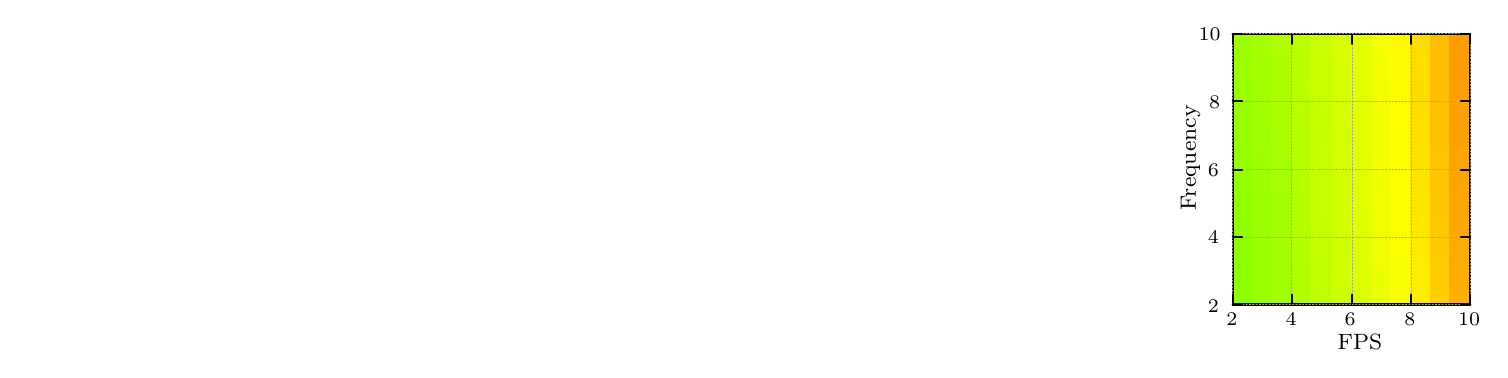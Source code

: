 \definecolor{c9aff00}{RGB}{154,255,0}
\definecolor{ca3ff00}{RGB}{163,255,0}
\definecolor{cacff00}{RGB}{172,255,0}
\definecolor{c9bff00}{RGB}{155,255,0}
\definecolor{ca4ff00}{RGB}{164,255,0}
\definecolor{cadff00}{RGB}{173,255,0}
\definecolor{c9cff00}{RGB}{156,255,0}
\definecolor{ca5ff00}{RGB}{165,255,0}
\definecolor{cafff00}{RGB}{175,255,0}
\definecolor{c95ff00}{RGB}{149,255,0}
\definecolor{c9fff00}{RGB}{159,255,0}
\definecolor{ca8ff00}{RGB}{168,255,0}
\definecolor{c97ff00}{RGB}{151,255,0}
\definecolor{ca0ff00}{RGB}{160,255,0}
\definecolor{caaff00}{RGB}{170,255,0}
\definecolor{c99ff00}{RGB}{153,255,0}
\definecolor{ca2ff00}{RGB}{162,255,0}
\definecolor{cabff00}{RGB}{171,255,0}
\definecolor{c90ff00}{RGB}{144,255,0}
\definecolor{ca6ff00}{RGB}{166,255,0}
\definecolor{c92ff00}{RGB}{146,255,0}
\definecolor{c93ff00}{RGB}{147,255,0}
\definecolor{c9dff00}{RGB}{157,255,0}
\definecolor{ca7ff00}{RGB}{167,255,0}
\definecolor{c8dff00}{RGB}{141,255,0}
\definecolor{c98ff00}{RGB}{152,255,0}
\definecolor{c8eff00}{RGB}{142,255,0}
\definecolor{c8fff00}{RGB}{143,255,0}
\definecolor{cb8ff00}{RGB}{184,255,0}
\definecolor{cc7ff00}{RGB}{199,255,0}
\definecolor{cd6ff00}{RGB}{214,255,0}
\definecolor{cb9ff00}{RGB}{185,255,0}
\definecolor{cc8ff00}{RGB}{200,255,0}
\definecolor{cbaff00}{RGB}{186,255,0}
\definecolor{cc9ff00}{RGB}{201,255,0}
\definecolor{cd7ff00}{RGB}{215,255,0}
\definecolor{cb5ff00}{RGB}{181,255,0}
\definecolor{cc4ff00}{RGB}{196,255,0}
\definecolor{cd3ff00}{RGB}{211,255,0}
\definecolor{cb6ff00}{RGB}{182,255,0}
\definecolor{cc5ff00}{RGB}{197,255,0}
\definecolor{cd4ff00}{RGB}{212,255,0}
\definecolor{cb7ff00}{RGB}{183,255,0}
\definecolor{cc6ff00}{RGB}{198,255,0}
\definecolor{cd5ff00}{RGB}{213,255,0}
\definecolor{cb3ff00}{RGB}{179,255,0}
\definecolor{cc2ff00}{RGB}{194,255,0}
\definecolor{cd1ff00}{RGB}{209,255,0}
\definecolor{cc3ff00}{RGB}{195,255,0}
\definecolor{cd2ff00}{RGB}{210,255,0}
\definecolor{cb4ff00}{RGB}{180,255,0}
\definecolor{cbeff00}{RGB}{190,255,0}
\definecolor{ccdff00}{RGB}{205,255,0}
\definecolor{cb0ff00}{RGB}{176,255,0}
\definecolor{cbfff00}{RGB}{191,255,0}
\definecolor{ccfff00}{RGB}{207,255,0}
\definecolor{cb2ff00}{RGB}{178,255,0}
\definecolor{cc1ff00}{RGB}{193,255,0}
\definecolor{cd0ff00}{RGB}{208,255,0}
\definecolor{ce4ff00}{RGB}{228,255,0}
\definecolor{cf3ff00}{RGB}{243,255,0}
\definecolor{cfffc00}{RGB}{255,252,0}
\definecolor{ce5ff00}{RGB}{229,255,0}
\definecolor{cfffb00}{RGB}{255,251,0}
\definecolor{ce6ff00}{RGB}{230,255,0}
\definecolor{cf4ff00}{RGB}{244,255,0}
\definecolor{cfffa00}{RGB}{255,250,0}
\definecolor{ce2ff00}{RGB}{226,255,0}
\definecolor{cf1ff00}{RGB}{241,255,0}
\definecolor{cffff00}{RGB}{255,255,0}
\definecolor{ce3ff00}{RGB}{227,255,0}
\definecolor{cfffe00}{RGB}{255,254,0}
\definecolor{cf2ff00}{RGB}{242,255,0}
\definecolor{cfffd00}{RGB}{255,253,0}
\definecolor{ce0ff00}{RGB}{224,255,0}
\definecolor{ceeff00}{RGB}{238,255,0}
\definecolor{cfcff00}{RGB}{252,255,0}
\definecolor{ce1ff00}{RGB}{225,255,0}
\definecolor{cefff00}{RGB}{239,255,0}
\definecolor{cfdff00}{RGB}{253,255,0}
\definecolor{cf0ff00}{RGB}{240,255,0}
\definecolor{cfeff00}{RGB}{254,255,0}
\definecolor{cdcff00}{RGB}{220,255,0}
\definecolor{cebff00}{RGB}{235,255,0}
\definecolor{cfaff00}{RGB}{250,255,0}
\definecolor{cddff00}{RGB}{221,255,0}
\definecolor{cecff00}{RGB}{236,255,0}
\definecolor{cdfff00}{RGB}{223,255,0}
\definecolor{cedff00}{RGB}{237,255,0}
\definecolor{cfbff00}{RGB}{251,255,0}
\definecolor{cffdd00}{RGB}{255,221,0}
\definecolor{cffbe00}{RGB}{255,190,0}
\definecolor{cff9f00}{RGB}{255,159,0}
\definecolor{cff9e00}{RGB}{255,158,0}
\definecolor{cffdc00}{RGB}{255,220,0}
\definecolor{cffbd00}{RGB}{255,189,0}
\definecolor{cff9d00}{RGB}{255,157,0}
\definecolor{cffe200}{RGB}{255,226,0}
\definecolor{cffc300}{RGB}{255,195,0}
\definecolor{cffa400}{RGB}{255,164,0}
\definecolor{cffe000}{RGB}{255,224,0}
\definecolor{cffc100}{RGB}{255,193,0}
\definecolor{cffa200}{RGB}{255,162,0}
\definecolor{cffdf00}{RGB}{255,223,0}
\definecolor{cffc000}{RGB}{255,192,0}
\definecolor{cffa100}{RGB}{255,161,0}
\definecolor{cffe800}{RGB}{255,232,0}
\definecolor{cffc900}{RGB}{255,201,0}
\definecolor{cffa900}{RGB}{255,169,0}
\definecolor{cffe600}{RGB}{255,230,0}
\definecolor{cffc700}{RGB}{255,199,0}
\definecolor{cffa700}{RGB}{255,167,0}
\definecolor{cffe400}{RGB}{255,228,0}
\definecolor{cffc500}{RGB}{255,197,0}
\definecolor{cffa500}{RGB}{255,165,0}
\definecolor{cffed00}{RGB}{255,237,0}
\definecolor{cffce00}{RGB}{255,206,0}
\definecolor{cffaf00}{RGB}{255,175,0}
\definecolor{cffec00}{RGB}{255,236,0}
\definecolor{cffcc00}{RGB}{255,204,0}
\definecolor{cffad00}{RGB}{255,173,0}
\definecolor{cffea00}{RGB}{255,234,0}
\definecolor{cffcb00}{RGB}{255,203,0}
\definecolor{cffab00}{RGB}{255,171,0}
\definecolor{ca0a0a4}{RGB}{160,160,164}
\scriptsize
\begin{tikzpicture}[y=0.80pt, x=0.80pt, yscale=-0.56, xscale=0.52, inner sep=0pt, outer sep=0pt]
\begin{scope}[draw=black,line join=bevel,line cap=rect,even odd rule,line width=0.800pt]
  \begin{scope}[cm={{1.0,0.0,0.0,1.0,(0.0,0.0)}},draw=black,line join=bevel,line cap=rect,line width=0.800pt]
  \end{scope}
  \begin{scope}[cm={{1.006,0.0,0.0,1.006,(0.0,0.0)}},draw=black,line join=bevel,line cap=rect,line width=0.800pt]
  \end{scope}
  \begin{scope}[cm={{1.006,0.0,0.0,1.006,(0.0,0.0)}},draw=black,line join=bevel,line cap=rect,line width=0.800pt]
  \end{scope}
  \begin{scope}[cm={{1.006,0.0,0.0,1.006,(0.0,0.0)}},draw=black,line join=bevel,line cap=rect,line width=0.800pt]
  \end{scope}
  \begin{scope}[cm={{1.006,0.0,0.0,1.006,(0.0,0.0)}},draw=c9aff00,fill=c9aff00,line join=bevel,line cap=rect,line width=0.800pt]
    \path[draw,fill,even odd rule] (57.5,105.5) -- (57.5,87.5) --
      (74.5,87.5) -- (74.5,105.5) -- (57.5,105.5);
  \end{scope}
  \begin{scope}[cm={{1.006,0.0,0.0,1.006,(0.0,0.0)}},draw=ca3ff00,fill=ca3ff00,line join=bevel,line cap=rect,line width=0.800pt]
    \path[draw,fill,even odd rule] (74.5,105.5) -- (74.5,87.5) --
      (91.5,87.5) -- (91.5,105.5) -- (74.5,105.5);
  \end{scope}
  \begin{scope}[cm={{1.006,0.0,0.0,1.006,(0.0,0.0)}},draw=cacff00,fill=cacff00,line join=bevel,line cap=rect,line width=0.800pt]
    \path[draw,fill,even odd rule] (91.5,105.5) -- (91.5,87.5) --
      (108.5,87.5) -- (108.5,105.5) -- (91.5,105.5);
  \end{scope}
  \begin{scope}[cm={{1.006,0.0,0.0,1.006,(0.0,0.0)}},draw=c9bff00,fill=c9bff00,line join=bevel,line cap=rect,line width=0.800pt]
    \path[draw,fill,even odd rule] (57.5,87.5) -- (57.5,69.5) --
      (74.5,69.5) -- (74.5,87.5) -- (57.5,87.5);
  \end{scope}
  \begin{scope}[cm={{1.006,0.0,0.0,1.006,(0.0,0.0)}},draw=ca4ff00,fill=ca4ff00,line join=bevel,line cap=rect,line width=0.800pt]
    \path[draw,fill,even odd rule] (74.5,87.5) -- (74.5,69.5) --
      (91.5,69.5) -- (91.5,87.5) -- (74.5,87.5);
  \end{scope}
  \begin{scope}[cm={{1.006,0.0,0.0,1.006,(0.0,0.0)}},draw=cadff00,fill=cadff00,line join=bevel,line cap=rect,line width=0.800pt]
    \path[draw,fill,even odd rule] (91.5,87.5) -- (91.5,69.5) --
      (108.5,69.5) -- (108.5,87.5) -- (91.5,87.5);
  \end{scope}
  \begin{scope}[cm={{1.006,0.0,0.0,1.006,(0.0,0.0)}},draw=c9cff00,fill=c9cff00,line join=bevel,line cap=rect,line width=0.800pt]
    \path[draw,fill,even odd rule] (57.5,69.5) -- (57.5,51.5) --
      (74.5,51.5) -- (74.5,69.5) -- (57.5,69.5);
  \end{scope}
  \begin{scope}[cm={{1.006,0.0,0.0,1.006,(0.0,0.0)}},draw=ca5ff00,fill=ca5ff00,line join=bevel,line cap=rect,line width=0.800pt]
    \path[draw,fill,even odd rule] (74.5,69.5) -- (74.5,51.5) --
      (91.5,51.5) -- (91.5,69.5) -- (74.5,69.5);
  \end{scope}
  \begin{scope}[cm={{1.006,0.0,0.0,1.006,(0.0,0.0)}},draw=cafff00,fill=cafff00,line join=bevel,line cap=rect,line width=0.800pt]
    \path[draw,fill,even odd rule] (91.5,69.5) -- (91.5,51.5) --
      (108.5,51.5) -- (108.5,69.5) -- (91.5,69.5);
  \end{scope}
  \begin{scope}[cm={{1.006,0.0,0.0,1.006,(0.0,0.0)}},draw=c95ff00,fill=c95ff00,line join=bevel,line cap=rect,line width=0.800pt]
    \path[draw,fill,even odd rule] (57.5,160.5) -- (57.5,141.5) --
      (74.5,141.5) -- (74.5,160.5) -- (57.5,160.5);
  \end{scope}
  \begin{scope}[cm={{1.006,0.0,0.0,1.006,(0.0,0.0)}},draw=c9fff00,fill=c9fff00,line join=bevel,line cap=rect,line width=0.800pt]
    \path[draw,fill,even odd rule] (74.5,160.5) -- (74.5,141.5) --
      (91.5,141.5) -- (91.5,160.5) -- (74.5,160.5);
  \end{scope}
  \begin{scope}[cm={{1.006,0.0,0.0,1.006,(0.0,0.0)}},draw=ca8ff00,fill=ca8ff00,line join=bevel,line cap=rect,line width=0.800pt]
    \path[draw,fill,even odd rule] (91.5,160.5) -- (91.5,141.5) --
      (108.5,141.5) -- (108.5,160.5) -- (91.5,160.5);
  \end{scope}
  \begin{scope}[cm={{1.006,0.0,0.0,1.006,(0.0,0.0)}},draw=c97ff00,fill=c97ff00,line join=bevel,line cap=rect,line width=0.800pt]
    \path[draw,fill,even odd rule] (57.5,141.5) -- (57.5,123.5) --
      (74.5,123.5) -- (74.5,141.5) -- (57.5,141.5);
  \end{scope}
  \begin{scope}[cm={{1.006,0.0,0.0,1.006,(0.0,0.0)}},draw=ca0ff00,fill=ca0ff00,line join=bevel,line cap=rect,line width=0.800pt]
    \path[draw,fill,even odd rule] (74.5,141.5) -- (74.5,123.5) --
      (91.5,123.5) -- (91.5,141.5) -- (74.5,141.5);
  \end{scope}
  \begin{scope}[cm={{1.006,0.0,0.0,1.006,(0.0,0.0)}},draw=caaff00,fill=caaff00,line join=bevel,line cap=rect,line width=0.800pt]
    \path[draw,fill,even odd rule] (91.5,141.5) -- (91.5,123.5) --
      (108.5,123.5) -- (108.5,141.5) -- (91.5,141.5);
  \end{scope}
  \begin{scope}[cm={{1.006,0.0,0.0,1.006,(0.0,0.0)}},draw=c99ff00,fill=c99ff00,line join=bevel,line cap=rect,line width=0.800pt]
    \path[draw,fill,even odd rule] (57.5,123.5) -- (57.5,105.5) --
      (74.5,105.5) -- (74.5,123.5) -- (57.5,123.5);
  \end{scope}
  \begin{scope}[cm={{1.006,0.0,0.0,1.006,(0.0,0.0)}},draw=ca2ff00,fill=ca2ff00,line join=bevel,line cap=rect,line width=0.800pt]
    \path[draw,fill,even odd rule] (74.5,123.5) -- (74.5,105.5) --
      (91.5,105.5) -- (91.5,123.5) -- (74.5,123.5);
  \end{scope}
  \begin{scope}[cm={{1.006,0.0,0.0,1.006,(0.0,0.0)}},draw=cabff00,fill=cabff00,line join=bevel,line cap=rect,line width=0.800pt]
    \path[draw,fill,even odd rule] (91.5,123.5) -- (91.5,105.5) --
      (108.5,105.5) -- (108.5,123.5) -- (91.5,123.5);
  \end{scope}
  \begin{scope}[cm={{1.006,0.0,0.0,1.006,(0.0,0.0)}},draw=c90ff00,fill=c90ff00,line join=bevel,line cap=rect,line width=0.800pt]
    \path[draw,fill,even odd rule] (57.5,214.5) -- (57.5,196.5) --
      (74.5,196.5) -- (74.5,214.5) -- (57.5,214.5);
  \end{scope}
  \begin{scope}[cm={{1.006,0.0,0.0,1.006,(0.0,0.0)}},draw=c9bff00,fill=c9bff00,line join=bevel,line cap=rect,line width=0.800pt]
    \path[draw,fill,even odd rule] (74.5,214.5) -- (74.5,196.5) --
      (91.5,196.5) -- (91.5,214.5) -- (74.5,214.5);
  \end{scope}
  \begin{scope}[cm={{1.006,0.0,0.0,1.006,(0.0,0.0)}},draw=ca6ff00,fill=ca6ff00,line join=bevel,line cap=rect,line width=0.800pt]
    \path[draw,fill,even odd rule] (91.5,214.5) -- (91.5,196.5) --
      (108.5,196.5) -- (108.5,214.5) -- (91.5,214.5);
  \end{scope}
  \begin{scope}[cm={{1.006,0.0,0.0,1.006,(0.0,0.0)}},draw=c92ff00,fill=c92ff00,line join=bevel,line cap=rect,line width=0.800pt]
    \path[draw,fill,even odd rule] (57.5,196.5) -- (57.5,178.5) --
      (74.5,178.5) -- (74.5,196.5) -- (57.5,196.5);
  \end{scope}
  \begin{scope}[cm={{1.006,0.0,0.0,1.006,(0.0,0.0)}},draw=c9cff00,fill=c9cff00,line join=bevel,line cap=rect,line width=0.800pt]
    \path[draw,fill,even odd rule] (74.5,196.5) -- (74.5,178.5) --
      (91.5,178.5) -- (91.5,196.5) -- (74.5,196.5);
  \end{scope}
  \begin{scope}[cm={{1.006,0.0,0.0,1.006,(0.0,0.0)}},draw=ca6ff00,fill=ca6ff00,line join=bevel,line cap=rect,line width=0.800pt]
    \path[draw,fill,even odd rule] (91.5,196.5) -- (91.5,178.5) --
      (108.5,178.5) -- (108.5,196.5) -- (91.5,196.5);
  \end{scope}
  \begin{scope}[cm={{1.006,0.0,0.0,1.006,(0.0,0.0)}},draw=c93ff00,fill=c93ff00,line join=bevel,line cap=rect,line width=0.800pt]
    \path[draw,fill,even odd rule] (57.5,178.5) -- (57.5,160.5) --
      (74.5,160.5) -- (74.5,178.5) -- (57.5,178.5);
  \end{scope}
  \begin{scope}[cm={{1.006,0.0,0.0,1.006,(0.0,0.0)}},draw=c9dff00,fill=c9dff00,line join=bevel,line cap=rect,line width=0.800pt]
    \path[draw,fill,even odd rule] (74.5,178.5) -- (74.5,160.5) --
      (91.5,160.5) -- (91.5,178.5) -- (74.5,178.5);
  \end{scope}
  \begin{scope}[cm={{1.006,0.0,0.0,1.006,(0.0,0.0)}},draw=ca7ff00,fill=ca7ff00,line join=bevel,line cap=rect,line width=0.800pt]
    \path[draw,fill,even odd rule] (91.5,178.5) -- (91.5,160.5) --
      (108.5,160.5) -- (108.5,178.5) -- (91.5,178.5);
  \end{scope}
  \begin{scope}[cm={{1.006,0.0,0.0,1.006,(0.0,0.0)}},draw=c8dff00,fill=c8dff00,line join=bevel,line cap=rect,line width=0.800pt]
    \path[draw,fill,even odd rule] (57.5,268.5) -- (57.5,250.5) --
      (74.5,250.5) -- (74.5,268.5) -- (57.5,268.5);
  \end{scope}
  \begin{scope}[cm={{1.006,0.0,0.0,1.006,(0.0,0.0)}},draw=c98ff00,fill=c98ff00,line join=bevel,line cap=rect,line width=0.800pt]
    \path[draw,fill,even odd rule] (74.5,268.5) -- (74.5,250.5) --
      (91.5,250.5) -- (91.5,268.5) -- (74.5,268.5);
  \end{scope}
  \begin{scope}[cm={{1.006,0.0,0.0,1.006,(0.0,0.0)}},draw=ca2ff00,fill=ca2ff00,line join=bevel,line cap=rect,line width=0.800pt]
    \path[draw,fill,even odd rule] (91.5,268.5) -- (91.5,250.5) --
      (108.5,250.5) -- (108.5,268.5) -- (91.5,268.5);
  \end{scope}
  \begin{scope}[cm={{1.006,0.0,0.0,1.006,(0.0,0.0)}},draw=c8eff00,fill=c8eff00,line join=bevel,line cap=rect,line width=0.800pt]
    \path[draw,fill,even odd rule] (57.5,250.5) -- (57.5,232.5) --
      (74.5,232.5) -- (74.5,250.5) -- (57.5,250.5);
  \end{scope}
  \begin{scope}[cm={{1.006,0.0,0.0,1.006,(0.0,0.0)}},draw=c99ff00,fill=c99ff00,line join=bevel,line cap=rect,line width=0.800pt]
    \path[draw,fill,even odd rule] (74.5,250.5) -- (74.5,232.5) --
      (91.5,232.5) -- (91.5,250.5) -- (74.5,250.5);
  \end{scope}
  \begin{scope}[cm={{1.006,0.0,0.0,1.006,(0.0,0.0)}},draw=ca3ff00,fill=ca3ff00,line join=bevel,line cap=rect,line width=0.800pt]
    \path[draw,fill,even odd rule] (91.5,250.5) -- (91.5,232.5) --
      (108.5,232.5) -- (108.5,250.5) -- (91.5,250.5);
  \end{scope}
  \begin{scope}[cm={{1.006,0.0,0.0,1.006,(0.0,0.0)}},draw=c8fff00,fill=c8fff00,line join=bevel,line cap=rect,line width=0.800pt]
    \path[draw,fill,even odd rule] (57.5,232.5) -- (57.5,214.5) --
      (74.5,214.5) -- (74.5,232.5) -- (57.5,232.5);
  \end{scope}
  \begin{scope}[cm={{1.006,0.0,0.0,1.006,(0.0,0.0)}},draw=c9aff00,fill=c9aff00,line join=bevel,line cap=rect,line width=0.800pt]
    \path[draw,fill,even odd rule] (74.5,232.5) -- (74.5,214.5) --
      (91.5,214.5) -- (91.5,232.5) -- (74.5,232.5);
  \end{scope}
  \begin{scope}[cm={{1.006,0.0,0.0,1.006,(0.0,0.0)}},draw=ca5ff00,fill=ca5ff00,line join=bevel,line cap=rect,line width=0.800pt]
    \path[draw,fill,even odd rule] (91.5,232.5) -- (91.5,214.5) --
      (108.5,214.5) -- (108.5,232.5) -- (91.5,232.5);
  \end{scope}
  \begin{scope}[cm={{1.006,0.0,0.0,1.006,(0.0,0.0)}},draw=cb8ff00,fill=cb8ff00,line join=bevel,line cap=rect,line width=0.800pt]
    \path[draw,fill,even odd rule] (108.5,105.5) -- (108.5,87.5) --
      (125.5,87.5) -- (125.5,105.5) -- (108.5,105.5);
  \end{scope}
  \begin{scope}[cm={{1.006,0.0,0.0,1.006,(0.0,0.0)}},draw=cc7ff00,fill=cc7ff00,line join=bevel,line cap=rect,line width=0.800pt]
    \path[draw,fill,even odd rule] (125.5,105.5) -- (125.5,87.5) --
      (143.5,87.5) -- (143.5,105.5) -- (125.5,105.5);
  \end{scope}
  \begin{scope}[cm={{1.006,0.0,0.0,1.006,(0.0,0.0)}},draw=cd6ff00,fill=cd6ff00,line join=bevel,line cap=rect,line width=0.800pt]
    \path[draw,fill,even odd rule] (143.5,105.5) -- (143.5,87.5) --
      (160.5,87.5) -- (160.5,105.5) -- (143.5,105.5);
  \end{scope}
  \begin{scope}[cm={{1.006,0.0,0.0,1.006,(0.0,0.0)}},draw=cb9ff00,fill=cb9ff00,line join=bevel,line cap=rect,line width=0.800pt]
    \path[draw,fill,even odd rule] (108.5,87.5) -- (108.5,69.5) --
      (125.5,69.5) -- (125.5,87.5) -- (108.5,87.5);
  \end{scope}
  \begin{scope}[cm={{1.006,0.0,0.0,1.006,(0.0,0.0)}},draw=cc8ff00,fill=cc8ff00,line join=bevel,line cap=rect,line width=0.800pt]
    \path[draw,fill,even odd rule] (125.5,87.5) -- (125.5,69.5) --
      (143.5,69.5) -- (143.5,87.5) -- (125.5,87.5);
  \end{scope}
  \begin{scope}[cm={{1.006,0.0,0.0,1.006,(0.0,0.0)}},draw=cd6ff00,fill=cd6ff00,line join=bevel,line cap=rect,line width=0.800pt]
    \path[draw,fill,even odd rule] (143.5,87.5) -- (143.5,69.5) --
      (160.5,69.5) -- (160.5,87.5) -- (143.5,87.5);
  \end{scope}
  \begin{scope}[cm={{1.006,0.0,0.0,1.006,(0.0,0.0)}},draw=cbaff00,fill=cbaff00,line join=bevel,line cap=rect,line width=0.800pt]
    \path[draw,fill,even odd rule] (108.5,69.5) -- (108.5,51.5) --
      (125.5,51.5) -- (125.5,69.5) -- (108.5,69.5);
  \end{scope}
  \begin{scope}[cm={{1.006,0.0,0.0,1.006,(0.0,0.0)}},draw=cc9ff00,fill=cc9ff00,line join=bevel,line cap=rect,line width=0.800pt]
    \path[draw,fill,even odd rule] (125.5,69.5) -- (125.5,51.5) --
      (143.5,51.5) -- (143.5,69.5) -- (125.5,69.5);
  \end{scope}
  \begin{scope}[cm={{1.006,0.0,0.0,1.006,(0.0,0.0)}},draw=cd7ff00,fill=cd7ff00,line join=bevel,line cap=rect,line width=0.800pt]
    \path[draw,fill,even odd rule] (143.5,69.5) -- (143.5,51.5) --
      (160.5,51.5) -- (160.5,69.5) -- (143.5,69.5);
  \end{scope}
  \begin{scope}[cm={{1.006,0.0,0.0,1.006,(0.0,0.0)}},draw=cb5ff00,fill=cb5ff00,line join=bevel,line cap=rect,line width=0.800pt]
    \path[draw,fill,even odd rule] (108.5,160.5) -- (108.5,141.5) --
      (125.5,141.5) -- (125.5,160.5) -- (108.5,160.5);
  \end{scope}
  \begin{scope}[cm={{1.006,0.0,0.0,1.006,(0.0,0.0)}},draw=cc4ff00,fill=cc4ff00,line join=bevel,line cap=rect,line width=0.800pt]
    \path[draw,fill,even odd rule] (125.5,160.5) -- (125.5,141.5) --
      (143.5,141.5) -- (143.5,160.5) -- (125.5,160.5);
  \end{scope}
  \begin{scope}[cm={{1.006,0.0,0.0,1.006,(0.0,0.0)}},draw=cd3ff00,fill=cd3ff00,line join=bevel,line cap=rect,line width=0.800pt]
    \path[draw,fill,even odd rule] (143.5,160.5) -- (143.5,141.5) --
      (160.5,141.5) -- (160.5,160.5) -- (143.5,160.5);
  \end{scope}
  \begin{scope}[cm={{1.006,0.0,0.0,1.006,(0.0,0.0)}},draw=cb6ff00,fill=cb6ff00,line join=bevel,line cap=rect,line width=0.800pt]
    \path[draw,fill,even odd rule] (108.5,141.5) -- (108.5,123.5) --
      (125.5,123.5) -- (125.5,141.5) -- (108.5,141.5);
  \end{scope}
  \begin{scope}[cm={{1.006,0.0,0.0,1.006,(0.0,0.0)}},draw=cc5ff00,fill=cc5ff00,line join=bevel,line cap=rect,line width=0.800pt]
    \path[draw,fill,even odd rule] (125.5,141.5) -- (125.5,123.5) --
      (143.5,123.5) -- (143.5,141.5) -- (125.5,141.5);
  \end{scope}
  \begin{scope}[cm={{1.006,0.0,0.0,1.006,(0.0,0.0)}},draw=cd4ff00,fill=cd4ff00,line join=bevel,line cap=rect,line width=0.800pt]
    \path[draw,fill,even odd rule] (143.5,141.5) -- (143.5,123.5) --
      (160.5,123.5) -- (160.5,141.5) -- (143.5,141.5);
  \end{scope}
  \begin{scope}[cm={{1.006,0.0,0.0,1.006,(0.0,0.0)}},draw=cb7ff00,fill=cb7ff00,line join=bevel,line cap=rect,line width=0.800pt]
    \path[draw,fill,even odd rule] (108.5,123.5) -- (108.5,105.5) --
      (125.5,105.5) -- (125.5,123.5) -- (108.5,123.5);
  \end{scope}
  \begin{scope}[cm={{1.006,0.0,0.0,1.006,(0.0,0.0)}},draw=cc6ff00,fill=cc6ff00,line join=bevel,line cap=rect,line width=0.800pt]
    \path[draw,fill,even odd rule] (125.5,123.5) -- (125.5,105.5) --
      (143.5,105.5) -- (143.5,123.5) -- (125.5,123.5);
  \end{scope}
  \begin{scope}[cm={{1.006,0.0,0.0,1.006,(0.0,0.0)}},draw=cd5ff00,fill=cd5ff00,line join=bevel,line cap=rect,line width=0.800pt]
    \path[draw,fill,even odd rule] (143.5,123.5) -- (143.5,105.5) --
      (160.5,105.5) -- (160.5,123.5) -- (143.5,123.5);
  \end{scope}
  \begin{scope}[cm={{1.006,0.0,0.0,1.006,(0.0,0.0)}},draw=cb3ff00,fill=cb3ff00,line join=bevel,line cap=rect,line width=0.800pt]
    \path[draw,fill,even odd rule] (108.5,214.5) -- (108.5,196.5) --
      (125.5,196.5) -- (125.5,214.5) -- (108.5,214.5);
  \end{scope}
  \begin{scope}[cm={{1.006,0.0,0.0,1.006,(0.0,0.0)}},draw=cc2ff00,fill=cc2ff00,line join=bevel,line cap=rect,line width=0.800pt]
    \path[draw,fill,even odd rule] (125.5,214.5) -- (125.5,196.5) --
      (143.5,196.5) -- (143.5,214.5) -- (125.5,214.5);
  \end{scope}
  \begin{scope}[cm={{1.006,0.0,0.0,1.006,(0.0,0.0)}},draw=cd1ff00,fill=cd1ff00,line join=bevel,line cap=rect,line width=0.800pt]
    \path[draw,fill,even odd rule] (143.5,214.5) -- (143.5,196.5) --
      (160.5,196.5) -- (160.5,214.5) -- (143.5,214.5);
  \end{scope}
  \begin{scope}[cm={{1.006,0.0,0.0,1.006,(0.0,0.0)}},draw=cb3ff00,fill=cb3ff00,line join=bevel,line cap=rect,line width=0.800pt]
    \path[draw,fill,even odd rule] (108.5,196.5) -- (108.5,178.5) --
      (125.5,178.5) -- (125.5,196.5) -- (108.5,196.5);
  \end{scope}
  \begin{scope}[cm={{1.006,0.0,0.0,1.006,(0.0,0.0)}},draw=cc3ff00,fill=cc3ff00,line join=bevel,line cap=rect,line width=0.800pt]
    \path[draw,fill,even odd rule] (125.5,196.5) -- (125.5,178.5) --
      (143.5,178.5) -- (143.5,196.5) -- (125.5,196.5);
  \end{scope}
  \begin{scope}[cm={{1.006,0.0,0.0,1.006,(0.0,0.0)}},draw=cd2ff00,fill=cd2ff00,line join=bevel,line cap=rect,line width=0.800pt]
    \path[draw,fill,even odd rule] (143.5,196.5) -- (143.5,178.5) --
      (160.5,178.5) -- (160.5,196.5) -- (143.5,196.5);
  \end{scope}
  \begin{scope}[cm={{1.006,0.0,0.0,1.006,(0.0,0.0)}},draw=cb4ff00,fill=cb4ff00,line join=bevel,line cap=rect,line width=0.800pt]
    \path[draw,fill,even odd rule] (108.5,178.5) -- (108.5,160.5) --
      (125.5,160.5) -- (125.5,178.5) -- (108.5,178.5);
  \end{scope}
  \begin{scope}[cm={{1.006,0.0,0.0,1.006,(0.0,0.0)}},draw=cc3ff00,fill=cc3ff00,line join=bevel,line cap=rect,line width=0.800pt]
    \path[draw,fill,even odd rule] (125.5,178.5) -- (125.5,160.5) --
      (143.5,160.5) -- (143.5,178.5) -- (125.5,178.5);
  \end{scope}
  \begin{scope}[cm={{1.006,0.0,0.0,1.006,(0.0,0.0)}},draw=cd2ff00,fill=cd2ff00,line join=bevel,line cap=rect,line width=0.800pt]
    \path[draw,fill,even odd rule] (143.5,178.5) -- (143.5,160.5) --
      (160.5,160.5) -- (160.5,178.5) -- (143.5,178.5);
  \end{scope}
  \begin{scope}[cm={{1.006,0.0,0.0,1.006,(0.0,0.0)}},draw=cafff00,fill=cafff00,line join=bevel,line cap=rect,line width=0.800pt]
    \path[draw,fill,even odd rule] (108.5,268.5) -- (108.5,250.5) --
      (125.5,250.5) -- (125.5,268.5) -- (108.5,268.5);
  \end{scope}
  \begin{scope}[cm={{1.006,0.0,0.0,1.006,(0.0,0.0)}},draw=cbeff00,fill=cbeff00,line join=bevel,line cap=rect,line width=0.800pt]
    \path[draw,fill,even odd rule] (125.5,268.5) -- (125.5,250.5) --
      (143.5,250.5) -- (143.5,268.5) -- (125.5,268.5);
  \end{scope}
  \begin{scope}[cm={{1.006,0.0,0.0,1.006,(0.0,0.0)}},draw=ccdff00,fill=ccdff00,line join=bevel,line cap=rect,line width=0.800pt]
    \path[draw,fill,even odd rule] (143.5,268.5) -- (143.5,250.5) --
      (160.5,250.5) -- (160.5,268.5) -- (143.5,268.5);
  \end{scope}
  \begin{scope}[cm={{1.006,0.0,0.0,1.006,(0.0,0.0)}},draw=cb0ff00,fill=cb0ff00,line join=bevel,line cap=rect,line width=0.800pt]
    \path[draw,fill,even odd rule] (108.5,250.5) -- (108.5,232.5) --
      (125.5,232.5) -- (125.5,250.5) -- (108.5,250.5);
  \end{scope}
  \begin{scope}[cm={{1.006,0.0,0.0,1.006,(0.0,0.0)}},draw=cbfff00,fill=cbfff00,line join=bevel,line cap=rect,line width=0.800pt]
    \path[draw,fill,even odd rule] (125.5,250.5) -- (125.5,232.5) --
      (143.5,232.5) -- (143.5,250.5) -- (125.5,250.5);
  \end{scope}
  \begin{scope}[cm={{1.006,0.0,0.0,1.006,(0.0,0.0)}},draw=ccfff00,fill=ccfff00,line join=bevel,line cap=rect,line width=0.800pt]
    \path[draw,fill,even odd rule] (143.5,250.5) -- (143.5,232.5) --
      (160.5,232.5) -- (160.5,250.5) -- (143.5,250.5);
  \end{scope}
  \begin{scope}[cm={{1.006,0.0,0.0,1.006,(0.0,0.0)}},draw=cb2ff00,fill=cb2ff00,line join=bevel,line cap=rect,line width=0.800pt]
    \path[draw,fill,even odd rule] (108.5,232.5) -- (108.5,214.5) --
      (125.5,214.5) -- (125.5,232.5) -- (108.5,232.5);
  \end{scope}
  \begin{scope}[cm={{1.006,0.0,0.0,1.006,(0.0,0.0)}},draw=cc1ff00,fill=cc1ff00,line join=bevel,line cap=rect,line width=0.800pt]
    \path[draw,fill,even odd rule] (125.5,232.5) -- (125.5,214.5) --
      (143.5,214.5) -- (143.5,232.5) -- (125.5,232.5);
  \end{scope}
  \begin{scope}[cm={{1.006,0.0,0.0,1.006,(0.0,0.0)}},draw=cd0ff00,fill=cd0ff00,line join=bevel,line cap=rect,line width=0.800pt]
    \path[draw,fill,even odd rule] (143.5,232.5) -- (143.5,214.5) --
      (160.5,214.5) -- (160.5,232.5) -- (143.5,232.5);
  \end{scope}
  \begin{scope}[cm={{1.006,0.0,0.0,1.006,(0.0,0.0)}},draw=ce4ff00,fill=ce4ff00,line join=bevel,line cap=rect,line width=0.800pt]
    \path[draw,fill,even odd rule] (160.5,105.5) -- (160.5,87.5) --
      (177.5,87.5) -- (177.5,105.5) -- (160.5,105.5);
  \end{scope}
  \begin{scope}[cm={{1.006,0.0,0.0,1.006,(0.0,0.0)}},draw=cf3ff00,fill=cf3ff00,line join=bevel,line cap=rect,line width=0.800pt]
    \path[draw,fill,even odd rule] (177.5,105.5) -- (177.5,87.5) --
      (194.5,87.5) -- (194.5,105.5) -- (177.5,105.5);
  \end{scope}
  \begin{scope}[cm={{1.006,0.0,0.0,1.006,(0.0,0.0)}},draw=cfffc00,fill=cfffc00,line join=bevel,line cap=rect,line width=0.800pt]
    \path[draw,fill,even odd rule] (194.5,105.5) -- (194.5,87.5) --
      (211.5,87.5) -- (211.5,105.5) -- (194.5,105.5);
  \end{scope}
  \begin{scope}[cm={{1.006,0.0,0.0,1.006,(0.0,0.0)}},draw=ce5ff00,fill=ce5ff00,line join=bevel,line cap=rect,line width=0.800pt]
    \path[draw,fill,even odd rule] (160.5,87.5) -- (160.5,69.5) --
      (177.5,69.5) -- (177.5,87.5) -- (160.5,87.5);
  \end{scope}
  \begin{scope}[cm={{1.006,0.0,0.0,1.006,(0.0,0.0)}},draw=cf3ff00,fill=cf3ff00,line join=bevel,line cap=rect,line width=0.800pt]
    \path[draw,fill,even odd rule] (177.5,87.5) -- (177.5,69.5) --
      (194.5,69.5) -- (194.5,87.5) -- (177.5,87.5);
  \end{scope}
  \begin{scope}[cm={{1.006,0.0,0.0,1.006,(0.0,0.0)}},draw=cfffb00,fill=cfffb00,line join=bevel,line cap=rect,line width=0.800pt]
    \path[draw,fill,even odd rule] (194.5,87.5) -- (194.5,69.5) --
      (211.5,69.5) -- (211.5,87.5) -- (194.5,87.5);
  \end{scope}
  \begin{scope}[cm={{1.006,0.0,0.0,1.006,(0.0,0.0)}},draw=ce6ff00,fill=ce6ff00,line join=bevel,line cap=rect,line width=0.800pt]
    \path[draw,fill,even odd rule] (160.5,69.5) -- (160.5,51.5) --
      (177.5,51.5) -- (177.5,69.5) -- (160.5,69.5);
  \end{scope}
  \begin{scope}[cm={{1.006,0.0,0.0,1.006,(0.0,0.0)}},draw=cf4ff00,fill=cf4ff00,line join=bevel,line cap=rect,line width=0.800pt]
    \path[draw,fill,even odd rule] (177.5,69.5) -- (177.5,51.5) --
      (194.5,51.5) -- (194.5,69.5) -- (177.5,69.5);
  \end{scope}
  \begin{scope}[cm={{1.006,0.0,0.0,1.006,(0.0,0.0)}},draw=cfffa00,fill=cfffa00,line join=bevel,line cap=rect,line width=0.800pt]
    \path[draw,fill,even odd rule] (194.5,69.5) -- (194.5,51.5) --
      (211.5,51.5) -- (211.5,69.5) -- (194.5,69.5);
  \end{scope}
  \begin{scope}[cm={{1.006,0.0,0.0,1.006,(0.0,0.0)}},draw=ce2ff00,fill=ce2ff00,line join=bevel,line cap=rect,line width=0.800pt]
    \path[draw,fill,even odd rule] (160.5,160.5) -- (160.5,141.5) --
      (177.5,141.5) -- (177.5,160.5) -- (160.5,160.5);
  \end{scope}
  \begin{scope}[cm={{1.006,0.0,0.0,1.006,(0.0,0.0)}},draw=cf1ff00,fill=cf1ff00,line join=bevel,line cap=rect,line width=0.800pt]
    \path[draw,fill,even odd rule] (177.5,160.5) -- (177.5,141.5) --
      (194.5,141.5) -- (194.5,160.5) -- (177.5,160.5);
  \end{scope}
  \begin{scope}[cm={{1.006,0.0,0.0,1.006,(0.0,0.0)}},draw=cffff00,fill=cffff00,line join=bevel,line cap=rect,line width=0.800pt]
    \path[draw,fill,even odd rule] (194.5,160.5) -- (194.5,141.5) --
      (211.5,141.5) -- (211.5,160.5) -- (194.5,160.5);
  \end{scope}
  \begin{scope}[cm={{1.006,0.0,0.0,1.006,(0.0,0.0)}},draw=ce3ff00,fill=ce3ff00,line join=bevel,line cap=rect,line width=0.800pt]
    \path[draw,fill,even odd rule] (160.5,141.5) -- (160.5,123.5) --
      (177.5,123.5) -- (177.5,141.5) -- (160.5,141.5);
  \end{scope}
  \begin{scope}[cm={{1.006,0.0,0.0,1.006,(0.0,0.0)}},draw=cf1ff00,fill=cf1ff00,line join=bevel,line cap=rect,line width=0.800pt]
    \path[draw,fill,even odd rule] (177.5,141.5) -- (177.5,123.5) --
      (194.5,123.5) -- (194.5,141.5) -- (177.5,141.5);
  \end{scope}
  \begin{scope}[cm={{1.006,0.0,0.0,1.006,(0.0,0.0)}},draw=cfffe00,fill=cfffe00,line join=bevel,line cap=rect,line width=0.800pt]
    \path[draw,fill,even odd rule] (194.5,141.5) -- (194.5,123.5) --
      (211.5,123.5) -- (211.5,141.5) -- (194.5,141.5);
  \end{scope}
  \begin{scope}[cm={{1.006,0.0,0.0,1.006,(0.0,0.0)}},draw=ce3ff00,fill=ce3ff00,line join=bevel,line cap=rect,line width=0.800pt]
    \path[draw,fill,even odd rule] (160.5,123.5) -- (160.5,105.5) --
      (177.5,105.5) -- (177.5,123.5) -- (160.5,123.5);
  \end{scope}
  \begin{scope}[cm={{1.006,0.0,0.0,1.006,(0.0,0.0)}},draw=cf2ff00,fill=cf2ff00,line join=bevel,line cap=rect,line width=0.800pt]
    \path[draw,fill,even odd rule] (177.5,123.5) -- (177.5,105.5) --
      (194.5,105.5) -- (194.5,123.5) -- (177.5,123.5);
  \end{scope}
  \begin{scope}[cm={{1.006,0.0,0.0,1.006,(0.0,0.0)}},draw=cfffd00,fill=cfffd00,line join=bevel,line cap=rect,line width=0.800pt]
    \path[draw,fill,even odd rule] (194.5,123.5) -- (194.5,105.5) --
      (211.5,105.5) -- (211.5,123.5) -- (194.5,123.5);
  \end{scope}
  \begin{scope}[cm={{1.006,0.0,0.0,1.006,(0.0,0.0)}},draw=ce0ff00,fill=ce0ff00,line join=bevel,line cap=rect,line width=0.800pt]
    \path[draw,fill,even odd rule] (160.5,214.5) -- (160.5,196.5) --
      (177.5,196.5) -- (177.5,214.5) -- (160.5,214.5);
  \end{scope}
  \begin{scope}[cm={{1.006,0.0,0.0,1.006,(0.0,0.0)}},draw=ceeff00,fill=ceeff00,line join=bevel,line cap=rect,line width=0.800pt]
    \path[draw,fill,even odd rule] (177.5,214.5) -- (177.5,196.5) --
      (194.5,196.5) -- (194.5,214.5) -- (177.5,214.5);
  \end{scope}
  \begin{scope}[cm={{1.006,0.0,0.0,1.006,(0.0,0.0)}},draw=cfcff00,fill=cfcff00,line join=bevel,line cap=rect,line width=0.800pt]
    \path[draw,fill,even odd rule] (194.5,214.5) -- (194.5,196.5) --
      (211.5,196.5) -- (211.5,214.5) -- (194.5,214.5);
  \end{scope}
  \begin{scope}[cm={{1.006,0.0,0.0,1.006,(0.0,0.0)}},draw=ce1ff00,fill=ce1ff00,line join=bevel,line cap=rect,line width=0.800pt]
    \path[draw,fill,even odd rule] (160.5,196.5) -- (160.5,178.5) --
      (177.5,178.5) -- (177.5,196.5) -- (160.5,196.5);
  \end{scope}
  \begin{scope}[cm={{1.006,0.0,0.0,1.006,(0.0,0.0)}},draw=cefff00,fill=cefff00,line join=bevel,line cap=rect,line width=0.800pt]
    \path[draw,fill,even odd rule] (177.5,196.5) -- (177.5,178.5) --
      (194.5,178.5) -- (194.5,196.5) -- (177.5,196.5);
  \end{scope}
  \begin{scope}[cm={{1.006,0.0,0.0,1.006,(0.0,0.0)}},draw=cfdff00,fill=cfdff00,line join=bevel,line cap=rect,line width=0.800pt]
    \path[draw,fill,even odd rule] (194.5,196.5) -- (194.5,178.5) --
      (211.5,178.5) -- (211.5,196.5) -- (194.5,196.5);
  \end{scope}
  \begin{scope}[cm={{1.006,0.0,0.0,1.006,(0.0,0.0)}},draw=ce1ff00,fill=ce1ff00,line join=bevel,line cap=rect,line width=0.800pt]
    \path[draw,fill,even odd rule] (160.5,178.5) -- (160.5,160.5) --
      (177.5,160.5) -- (177.5,178.5) -- (160.5,178.5);
  \end{scope}
  \begin{scope}[cm={{1.006,0.0,0.0,1.006,(0.0,0.0)}},draw=cf0ff00,fill=cf0ff00,line join=bevel,line cap=rect,line width=0.800pt]
    \path[draw,fill,even odd rule] (177.5,178.5) -- (177.5,160.5) --
      (194.5,160.5) -- (194.5,178.5) -- (177.5,178.5);
  \end{scope}
  \begin{scope}[cm={{1.006,0.0,0.0,1.006,(0.0,0.0)}},draw=cfeff00,fill=cfeff00,line join=bevel,line cap=rect,line width=0.800pt]
    \path[draw,fill,even odd rule] (194.5,178.5) -- (194.5,160.5) --
      (211.5,160.5) -- (211.5,178.5) -- (194.5,178.5);
  \end{scope}
  \begin{scope}[cm={{1.006,0.0,0.0,1.006,(0.0,0.0)}},draw=cdcff00,fill=cdcff00,line join=bevel,line cap=rect,line width=0.800pt]
    \path[draw,fill,even odd rule] (160.5,268.5) -- (160.5,250.5) --
      (177.5,250.5) -- (177.5,268.5) -- (160.5,268.5);
  \end{scope}
  \begin{scope}[cm={{1.006,0.0,0.0,1.006,(0.0,0.0)}},draw=cebff00,fill=cebff00,line join=bevel,line cap=rect,line width=0.800pt]
    \path[draw,fill,even odd rule] (177.5,268.5) -- (177.5,250.5) --
      (194.5,250.5) -- (194.5,268.5) -- (177.5,268.5);
  \end{scope}
  \begin{scope}[cm={{1.006,0.0,0.0,1.006,(0.0,0.0)}},draw=cfaff00,fill=cfaff00,line join=bevel,line cap=rect,line width=0.800pt]
    \path[draw,fill,even odd rule] (194.5,268.5) -- (194.5,250.5) --
      (211.5,250.5) -- (211.5,268.5) -- (194.5,268.5);
  \end{scope}
  \begin{scope}[cm={{1.006,0.0,0.0,1.006,(0.0,0.0)}},draw=cddff00,fill=cddff00,line join=bevel,line cap=rect,line width=0.800pt]
    \path[draw,fill,even odd rule] (160.5,250.5) -- (160.5,232.5) --
      (177.5,232.5) -- (177.5,250.5) -- (160.5,250.5);
  \end{scope}
  \begin{scope}[cm={{1.006,0.0,0.0,1.006,(0.0,0.0)}},draw=cecff00,fill=cecff00,line join=bevel,line cap=rect,line width=0.800pt]
    \path[draw,fill,even odd rule] (177.5,250.5) -- (177.5,232.5) --
      (194.5,232.5) -- (194.5,250.5) -- (177.5,250.5);
  \end{scope}
  \begin{scope}[cm={{1.006,0.0,0.0,1.006,(0.0,0.0)}},draw=cfaff00,fill=cfaff00,line join=bevel,line cap=rect,line width=0.800pt]
    \path[draw,fill,even odd rule] (194.5,250.5) -- (194.5,232.5) --
      (211.5,232.5) -- (211.5,250.5) -- (194.5,250.5);
  \end{scope}
  \begin{scope}[cm={{1.006,0.0,0.0,1.006,(0.0,0.0)}},draw=cdfff00,fill=cdfff00,line join=bevel,line cap=rect,line width=0.800pt]
    \path[draw,fill,even odd rule] (160.5,232.5) -- (160.5,214.5) --
      (177.5,214.5) -- (177.5,232.5) -- (160.5,232.5);
  \end{scope}
  \begin{scope}[cm={{1.006,0.0,0.0,1.006,(0.0,0.0)}},draw=cedff00,fill=cedff00,line join=bevel,line cap=rect,line width=0.800pt]
    \path[draw,fill,even odd rule] (177.5,232.5) -- (177.5,214.5) --
      (194.5,214.5) -- (194.5,232.5) -- (177.5,232.5);
  \end{scope}
  \begin{scope}[cm={{1.006,0.0,0.0,1.006,(0.0,0.0)}},draw=cfbff00,fill=cfbff00,line join=bevel,line cap=rect,line width=0.800pt]
    \path[draw,fill,even odd rule] (194.5,232.5) -- (194.5,214.5) --
      (211.5,214.5) -- (211.5,232.5) -- (194.5,232.5);
  \end{scope}
  \begin{scope}[cm={{1.006,0.0,0.0,1.006,(0.0,0.0)}},draw=cffdd00,fill=cffdd00,line join=bevel,line cap=rect,line width=0.800pt]
    \path[draw,fill,even odd rule] (211.5,105.5) -- (211.5,87.5) --
      (228.5,87.5) -- (228.5,105.5) -- (211.5,105.5);
  \end{scope}
  \begin{scope}[cm={{1.006,0.0,0.0,1.006,(0.0,0.0)}},draw=cffbe00,fill=cffbe00,line join=bevel,line cap=rect,line width=0.800pt]
    \path[draw,fill,even odd rule] (228.5,105.5) -- (228.5,87.5) --
      (245.5,87.5) -- (245.5,105.5) -- (228.5,105.5);
  \end{scope}
  \begin{scope}[cm={{1.006,0.0,0.0,1.006,(0.0,0.0)}},draw=cff9f00,fill=cff9f00,line join=bevel,line cap=rect,line width=0.800pt]
    \path[draw,fill,even odd rule] (245.5,105.5) -- (245.5,87.5) --
      (262.5,87.5) -- (262.5,105.5) -- (245.5,105.5);
  \end{scope}
  \begin{scope}[cm={{1.006,0.0,0.0,1.006,(0.0,0.0)}},draw=cffdd00,fill=cffdd00,line join=bevel,line cap=rect,line width=0.800pt]
    \path[draw,fill,even odd rule] (211.5,87.5) -- (211.5,69.5) --
      (228.5,69.5) -- (228.5,87.5) -- (211.5,87.5);
  \end{scope}
  \begin{scope}[cm={{1.006,0.0,0.0,1.006,(0.0,0.0)}},draw=cffbe00,fill=cffbe00,line join=bevel,line cap=rect,line width=0.800pt]
    \path[draw,fill,even odd rule] (228.5,87.5) -- (228.5,69.5) --
      (245.5,69.5) -- (245.5,87.5) -- (228.5,87.5);
  \end{scope}
  \begin{scope}[cm={{1.006,0.0,0.0,1.006,(0.0,0.0)}},draw=cff9e00,fill=cff9e00,line join=bevel,line cap=rect,line width=0.800pt]
    \path[draw,fill,even odd rule] (245.5,87.5) -- (245.5,69.5) --
      (262.5,69.5) -- (262.5,87.5) -- (245.5,87.5);
  \end{scope}
  \begin{scope}[cm={{1.006,0.0,0.0,1.006,(0.0,0.0)}},draw=cffdc00,fill=cffdc00,line join=bevel,line cap=rect,line width=0.800pt]
    \path[draw,fill,even odd rule] (211.5,69.5) -- (211.5,51.5) --
      (228.5,51.5) -- (228.5,69.5) -- (211.5,69.5);
  \end{scope}
  \begin{scope}[cm={{1.006,0.0,0.0,1.006,(0.0,0.0)}},draw=cffbd00,fill=cffbd00,line join=bevel,line cap=rect,line width=0.800pt]
    \path[draw,fill,even odd rule] (228.5,69.5) -- (228.5,51.5) --
      (245.5,51.5) -- (245.5,69.5) -- (228.5,69.5);
  \end{scope}
  \begin{scope}[cm={{1.006,0.0,0.0,1.006,(0.0,0.0)}},draw=cff9d00,fill=cff9d00,line join=bevel,line cap=rect,line width=0.800pt]
    \path[draw,fill,even odd rule] (245.5,69.5) -- (245.5,51.5) --
      (262.5,51.5) -- (262.5,69.5) -- (245.5,69.5);
  \end{scope}
  \begin{scope}[cm={{1.006,0.0,0.0,1.006,(0.0,0.0)}},draw=cffe200,fill=cffe200,line join=bevel,line cap=rect,line width=0.800pt]
    \path[draw,fill,even odd rule] (211.5,160.5) -- (211.5,141.5) --
      (228.5,141.5) -- (228.5,160.5) -- (211.5,160.5);
  \end{scope}
  \begin{scope}[cm={{1.006,0.0,0.0,1.006,(0.0,0.0)}},draw=cffc300,fill=cffc300,line join=bevel,line cap=rect,line width=0.800pt]
    \path[draw,fill,even odd rule] (228.5,160.5) -- (228.5,141.5) --
      (245.5,141.5) -- (245.5,160.5) -- (228.5,160.5);
  \end{scope}
  \begin{scope}[cm={{1.006,0.0,0.0,1.006,(0.0,0.0)}},draw=cffa400,fill=cffa400,line join=bevel,line cap=rect,line width=0.800pt]
    \path[draw,fill,even odd rule] (245.5,160.5) -- (245.5,141.5) --
      (262.5,141.5) -- (262.5,160.5) -- (245.5,160.5);
  \end{scope}
  \begin{scope}[cm={{1.006,0.0,0.0,1.006,(0.0,0.0)}},draw=cffe000,fill=cffe000,line join=bevel,line cap=rect,line width=0.800pt]
    \path[draw,fill,even odd rule] (211.5,141.5) -- (211.5,123.5) --
      (228.5,123.5) -- (228.5,141.5) -- (211.5,141.5);
  \end{scope}
  \begin{scope}[cm={{1.006,0.0,0.0,1.006,(0.0,0.0)}},draw=cffc100,fill=cffc100,line join=bevel,line cap=rect,line width=0.800pt]
    \path[draw,fill,even odd rule] (228.5,141.5) -- (228.5,123.5) --
      (245.5,123.5) -- (245.5,141.5) -- (228.5,141.5);
  \end{scope}
  \begin{scope}[cm={{1.006,0.0,0.0,1.006,(0.0,0.0)}},draw=cffa200,fill=cffa200,line join=bevel,line cap=rect,line width=0.800pt]
    \path[draw,fill,even odd rule] (245.5,141.5) -- (245.5,123.5) --
      (262.5,123.5) -- (262.5,141.5) -- (245.5,141.5);
  \end{scope}
  \begin{scope}[cm={{1.006,0.0,0.0,1.006,(0.0,0.0)}},draw=cffdf00,fill=cffdf00,line join=bevel,line cap=rect,line width=0.800pt]
    \path[draw,fill,even odd rule] (211.5,123.5) -- (211.5,105.5) --
      (228.5,105.5) -- (228.5,123.5) -- (211.5,123.5);
  \end{scope}
  \begin{scope}[cm={{1.006,0.0,0.0,1.006,(0.0,0.0)}},draw=cffc000,fill=cffc000,line join=bevel,line cap=rect,line width=0.800pt]
    \path[draw,fill,even odd rule] (228.5,123.5) -- (228.5,105.5) --
      (245.5,105.5) -- (245.5,123.5) -- (228.5,123.5);
  \end{scope}
  \begin{scope}[cm={{1.006,0.0,0.0,1.006,(0.0,0.0)}},draw=cffa100,fill=cffa100,line join=bevel,line cap=rect,line width=0.800pt]
    \path[draw,fill,even odd rule] (245.5,123.5) -- (245.5,105.5) --
      (262.5,105.5) -- (262.5,123.5) -- (245.5,123.5);
  \end{scope}
  \begin{scope}[cm={{1.006,0.0,0.0,1.006,(0.0,0.0)}},draw=cffe800,fill=cffe800,line join=bevel,line cap=rect,line width=0.800pt]
    \path[draw,fill,even odd rule] (211.5,214.5) -- (211.5,196.5) --
      (228.5,196.5) -- (228.5,214.5) -- (211.5,214.5);
  \end{scope}
  \begin{scope}[cm={{1.006,0.0,0.0,1.006,(0.0,0.0)}},draw=cffc900,fill=cffc900,line join=bevel,line cap=rect,line width=0.800pt]
    \path[draw,fill,even odd rule] (228.5,214.5) -- (228.5,196.5) --
      (245.5,196.5) -- (245.5,214.5) -- (228.5,214.5);
  \end{scope}
  \begin{scope}[cm={{1.006,0.0,0.0,1.006,(0.0,0.0)}},draw=cffa900,fill=cffa900,line join=bevel,line cap=rect,line width=0.800pt]
    \path[draw,fill,even odd rule] (245.5,214.5) -- (245.5,196.5) --
      (262.5,196.5) -- (262.5,214.5) -- (245.5,214.5);
  \end{scope}
  \begin{scope}[cm={{1.006,0.0,0.0,1.006,(0.0,0.0)}},draw=cffe600,fill=cffe600,line join=bevel,line cap=rect,line width=0.800pt]
    \path[draw,fill,even odd rule] (211.5,196.5) -- (211.5,178.5) --
      (228.5,178.5) -- (228.5,196.5) -- (211.5,196.5);
  \end{scope}
  \begin{scope}[cm={{1.006,0.0,0.0,1.006,(0.0,0.0)}},draw=cffc700,fill=cffc700,line join=bevel,line cap=rect,line width=0.800pt]
    \path[draw,fill,even odd rule] (228.5,196.5) -- (228.5,178.5) --
      (245.5,178.5) -- (245.5,196.5) -- (228.5,196.5);
  \end{scope}
  \begin{scope}[cm={{1.006,0.0,0.0,1.006,(0.0,0.0)}},draw=cffa700,fill=cffa700,line join=bevel,line cap=rect,line width=0.800pt]
    \path[draw,fill,even odd rule] (245.5,196.5) -- (245.5,178.5) --
      (262.5,178.5) -- (262.5,196.5) -- (245.5,196.5);
  \end{scope}
  \begin{scope}[cm={{1.006,0.0,0.0,1.006,(0.0,0.0)}},draw=cffe400,fill=cffe400,line join=bevel,line cap=rect,line width=0.800pt]
    \path[draw,fill,even odd rule] (211.5,178.5) -- (211.5,160.5) --
      (228.5,160.5) -- (228.5,178.5) -- (211.5,178.5);
  \end{scope}
  \begin{scope}[cm={{1.006,0.0,0.0,1.006,(0.0,0.0)}},draw=cffc500,fill=cffc500,line join=bevel,line cap=rect,line width=0.800pt]
    \path[draw,fill,even odd rule] (228.5,178.5) -- (228.5,160.5) --
      (245.5,160.5) -- (245.5,178.5) -- (228.5,178.5);
  \end{scope}
  \begin{scope}[cm={{1.006,0.0,0.0,1.006,(0.0,0.0)}},draw=cffa500,fill=cffa500,line join=bevel,line cap=rect,line width=0.800pt]
    \path[draw,fill,even odd rule] (245.5,178.5) -- (245.5,160.5) --
      (262.5,160.5) -- (262.5,178.5) -- (245.5,178.5);
  \end{scope}
  \begin{scope}[cm={{1.006,0.0,0.0,1.006,(0.0,0.0)}},draw=cffed00,fill=cffed00,line join=bevel,line cap=rect,line width=0.800pt]
    \path[draw,fill,even odd rule] (211.5,268.5) -- (211.5,250.5) --
      (228.5,250.5) -- (228.5,268.5) -- (211.5,268.5);
  \end{scope}
  \begin{scope}[cm={{1.006,0.0,0.0,1.006,(0.0,0.0)}},draw=cffce00,fill=cffce00,line join=bevel,line cap=rect,line width=0.800pt]
    \path[draw,fill,even odd rule] (228.5,268.5) -- (228.5,250.5) --
      (245.5,250.5) -- (245.5,268.5) -- (228.5,268.5);
  \end{scope}
  \begin{scope}[cm={{1.006,0.0,0.0,1.006,(0.0,0.0)}},draw=cffaf00,fill=cffaf00,line join=bevel,line cap=rect,line width=0.800pt]
    \path[draw,fill,even odd rule] (245.5,268.5) -- (245.5,250.5) --
      (262.5,250.5) -- (262.5,268.5) -- (245.5,268.5);
  \end{scope}
  \begin{scope}[cm={{1.006,0.0,0.0,1.006,(0.0,0.0)}},draw=cffec00,fill=cffec00,line join=bevel,line cap=rect,line width=0.800pt]
    \path[draw,fill,even odd rule] (211.5,250.5) -- (211.5,232.5) --
      (228.5,232.5) -- (228.5,250.5) -- (211.5,250.5);
  \end{scope}
  \begin{scope}[cm={{1.006,0.0,0.0,1.006,(0.0,0.0)}},draw=cffcc00,fill=cffcc00,line join=bevel,line cap=rect,line width=0.800pt]
    \path[draw,fill,even odd rule] (228.5,250.5) -- (228.5,232.5) --
      (245.5,232.5) -- (245.5,250.5) -- (228.5,250.5);
  \end{scope}
  \begin{scope}[cm={{1.006,0.0,0.0,1.006,(0.0,0.0)}},draw=cffad00,fill=cffad00,line join=bevel,line cap=rect,line width=0.800pt]
    \path[draw,fill,even odd rule] (245.5,250.5) -- (245.5,232.5) --
      (262.5,232.5) -- (262.5,250.5) -- (245.5,250.5);
  \end{scope}
  \begin{scope}[cm={{1.006,0.0,0.0,1.006,(0.0,0.0)}},draw=cffea00,fill=cffea00,line join=bevel,line cap=rect,line width=0.800pt]
    \path[draw,fill,even odd rule] (211.5,232.5) -- (211.5,214.5) --
      (228.5,214.5) -- (228.5,232.5) -- (211.5,232.5);
  \end{scope}
  \begin{scope}[cm={{1.006,0.0,0.0,1.006,(0.0,0.0)}},draw=cffcb00,fill=cffcb00,line join=bevel,line cap=rect,line width=0.800pt]
    \path[draw,fill,even odd rule] (228.5,232.5) -- (228.5,214.5) --
      (245.5,214.5) -- (245.5,232.5) -- (228.5,232.5);
  \end{scope}
  \begin{scope}[cm={{1.006,0.0,0.0,1.006,(0.0,0.0)}},draw=cffab00,fill=cffab00,line join=bevel,line cap=rect,line width=0.800pt]
    \path[draw,fill,even odd rule] (245.5,232.5) -- (245.5,214.5) --
      (262.5,214.5) -- (262.5,232.5) -- (245.5,232.5);
  \end{scope}
  \begin{scope}[cm={{1.006,0.0,0.0,1.006,(0.0,0.0)}},draw=black,line join=bevel,line cap=rect,line width=0.800pt]
  \end{scope}
  \begin{scope}[cm={{1.006,0.0,0.0,1.006,(0.0,0.0)}},draw=black,line join=bevel,line cap=rect,line width=0.800pt]
  \end{scope}
  \begin{scope}[cm={{1.006,0.0,0.0,1.006,(0.0,0.0)}},draw=black,line join=round,line cap=round,line width=0.800pt]
    \path[draw] (57.5,51.5) -- (57.5,268.5) -- (57.5,268.5) --
      (262.5,268.5) -- (262.5,268.5) -- (262.5,51.5) --
      (262.5,51.5) -- (57.5,51.5);
  \end{scope}
  \begin{scope}[cm={{1.006,0.0,0.0,1.006,(0.0,0.0)}},draw=ca0a0a4,dash pattern=on 0.40pt off 0.80pt,line join=round,line cap=round,line width=0.400pt]
    \path[draw] (57.5,268.5) -- (57.5,51.5);
  \end{scope}
  \begin{scope}[cm={{1.006,0.0,0.0,1.006,(0.0,0.0)}},draw=black,line join=round,line cap=round,line width=0.800pt]
    \path[draw] (57.5,268.5) -- (57.5,260.5);
    \path[draw] (57.5,51.5) -- (57.5,59.5);
  \end{scope}
  \begin{scope}[cm={{1.006,0.0,0.0,1.006,(0.0,0.0)}},draw=black,line join=bevel,line cap=rect,line width=0.800pt]
  \end{scope}
  \begin{scope}[cm={{1.006,0.0,0.0,1.006,(52.325,287.284)}},draw=black,line join=bevel,line cap=rect,line width=0.800pt]
  \end{scope}
  \begin{scope}[cm={{1.006,0.0,0.0,1.006,(52.325,287.284)}},draw=black,line join=bevel,line cap=rect,line width=0.800pt]
  \end{scope}
  \begin{scope}[cm={{1.006,0.0,0.0,1.006,(52.325,287.284)}},draw=black,line join=bevel,line cap=rect,line width=0.800pt]
  \end{scope}
  \begin{scope}[cm={{1.006,0.0,0.0,1.006,(52.325,287.284)}},draw=black,line join=bevel,line cap=rect,line width=0.800pt]
  \end{scope}
  \begin{scope}[cm={{1.006,0.0,0.0,1.006,(52.325,287.284)}},draw=black,line join=bevel,line cap=rect,line width=0.800pt]
  \end{scope}
  \begin{scope}[cm={{1.006,0.0,0.0,1.006,(52.325,287.284)}},draw=black,line join=bevel,line cap=rect,line width=0.800pt]
    \path[fill=black] (0.0,0.0) node[above right] () {2};
  \end{scope}
  \begin{scope}[cm={{1.006,0.0,0.0,1.006,(52.325,287.284)}},draw=black,line join=bevel,line cap=rect,line width=0.800pt]
  \end{scope}
  \begin{scope}[cm={{1.006,0.0,0.0,1.006,(0.0,0.0)}},draw=black,line join=bevel,line cap=rect,line width=0.800pt]
  \end{scope}
  \begin{scope}[cm={{1.006,0.0,0.0,1.006,(0.0,0.0)}},draw=ca0a0a4,dash pattern=on 0.40pt off 0.80pt,line join=round,line cap=round,line width=0.400pt]
    \path[draw] (108.5,268.5) -- (108.5,51.5);
  \end{scope}
  \begin{scope}[cm={{1.006,0.0,0.0,1.006,(0.0,0.0)}},draw=black,line join=round,line cap=round,line width=0.800pt]
    \path[draw] (108.5,268.5) -- (108.5,260.5);
    \path[draw] (108.5,51.5) -- (108.5,59.5);
  \end{scope}
  \begin{scope}[cm={{1.006,0.0,0.0,1.006,(0.0,0.0)}},draw=black,line join=bevel,line cap=rect,line width=0.800pt]
  \end{scope}
  \begin{scope}[cm={{1.006,0.0,0.0,1.006,(103.644,287.284)}},draw=black,line join=bevel,line cap=rect,line width=0.800pt]
  \end{scope}
  \begin{scope}[cm={{1.006,0.0,0.0,1.006,(103.644,287.284)}},draw=black,line join=bevel,line cap=rect,line width=0.800pt]
  \end{scope}
  \begin{scope}[cm={{1.006,0.0,0.0,1.006,(103.644,287.284)}},draw=black,line join=bevel,line cap=rect,line width=0.800pt]
  \end{scope}
  \begin{scope}[cm={{1.006,0.0,0.0,1.006,(103.644,287.284)}},draw=black,line join=bevel,line cap=rect,line width=0.800pt]
  \end{scope}
  \begin{scope}[cm={{1.006,0.0,0.0,1.006,(103.644,287.284)}},draw=black,line join=bevel,line cap=rect,line width=0.800pt]
  \end{scope}
  \begin{scope}[cm={{1.006,0.0,0.0,1.006,(103.644,287.284)}},draw=black,line join=bevel,line cap=rect,line width=0.800pt]
    \path[fill=black] (0.0,0.0) node[above right] () {4};
  \end{scope}
  \begin{scope}[cm={{1.006,0.0,0.0,1.006,(103.644,287.284)}},draw=black,line join=bevel,line cap=rect,line width=0.800pt]
  \end{scope}
  \begin{scope}[cm={{1.006,0.0,0.0,1.006,(0.0,0.0)}},draw=black,line join=bevel,line cap=rect,line width=0.800pt]
  \end{scope}
  \begin{scope}[cm={{1.006,0.0,0.0,1.006,(0.0,0.0)}},draw=ca0a0a4,dash pattern=on 0.40pt off 0.80pt,line join=round,line cap=round,line width=0.400pt]
    \path[draw] (160.5,268.5) -- (160.5,51.5);
  \end{scope}
  \begin{scope}[cm={{1.006,0.0,0.0,1.006,(0.0,0.0)}},draw=black,line join=round,line cap=round,line width=0.800pt]
    \path[draw] (160.5,268.5) -- (160.5,260.5);
    \path[draw] (160.5,51.5) -- (160.5,59.5);
  \end{scope}
  \begin{scope}[cm={{1.006,0.0,0.0,1.006,(0.0,0.0)}},draw=black,line join=bevel,line cap=rect,line width=0.800pt]
  \end{scope}
  \begin{scope}[cm={{1.006,0.0,0.0,1.006,(154.963,287.284)}},draw=black,line join=bevel,line cap=rect,line width=0.800pt]
  \end{scope}
  \begin{scope}[cm={{1.006,0.0,0.0,1.006,(154.963,287.284)}},draw=black,line join=bevel,line cap=rect,line width=0.800pt]
  \end{scope}
  \begin{scope}[cm={{1.006,0.0,0.0,1.006,(154.963,287.284)}},draw=black,line join=bevel,line cap=rect,line width=0.800pt]
  \end{scope}
  \begin{scope}[cm={{1.006,0.0,0.0,1.006,(154.963,287.284)}},draw=black,line join=bevel,line cap=rect,line width=0.800pt]
  \end{scope}
  \begin{scope}[cm={{1.006,0.0,0.0,1.006,(154.963,287.284)}},draw=black,line join=bevel,line cap=rect,line width=0.800pt]
  \end{scope}
  \begin{scope}[cm={{1.006,0.0,0.0,1.006,(154.963,287.284)}},draw=black,line join=bevel,line cap=rect,line width=0.800pt]
    \path[fill=black] (0.0,0.0) node[above right] () {6};
  \end{scope}
  \begin{scope}[cm={{1.006,0.0,0.0,1.006,(154.963,287.284)}},draw=black,line join=bevel,line cap=rect,line width=0.800pt]
  \end{scope}
  \begin{scope}[cm={{1.006,0.0,0.0,1.006,(0.0,0.0)}},draw=black,line join=bevel,line cap=rect,line width=0.800pt]
  \end{scope}
  \begin{scope}[cm={{1.006,0.0,0.0,1.006,(0.0,0.0)}},draw=ca0a0a4,dash pattern=on 0.40pt off 0.80pt,line join=round,line cap=round,line width=0.400pt]
    \path[draw] (211.5,268.5) -- (211.5,51.5);
  \end{scope}
  \begin{scope}[cm={{1.006,0.0,0.0,1.006,(0.0,0.0)}},draw=black,line join=round,line cap=round,line width=0.800pt]
    \path[draw] (211.5,268.5) -- (211.5,260.5);
    \path[draw] (211.5,51.5) -- (211.5,59.5);
  \end{scope}
  \begin{scope}[cm={{1.006,0.0,0.0,1.006,(0.0,0.0)}},draw=black,line join=bevel,line cap=rect,line width=0.800pt]
  \end{scope}
  \begin{scope}[cm={{1.006,0.0,0.0,1.006,(206.784,287.284)}},draw=black,line join=bevel,line cap=rect,line width=0.800pt]
  \end{scope}
  \begin{scope}[cm={{1.006,0.0,0.0,1.006,(206.784,287.284)}},draw=black,line join=bevel,line cap=rect,line width=0.800pt]
  \end{scope}
  \begin{scope}[cm={{1.006,0.0,0.0,1.006,(206.784,287.284)}},draw=black,line join=bevel,line cap=rect,line width=0.800pt]
  \end{scope}
  \begin{scope}[cm={{1.006,0.0,0.0,1.006,(206.784,287.284)}},draw=black,line join=bevel,line cap=rect,line width=0.800pt]
  \end{scope}
  \begin{scope}[cm={{1.006,0.0,0.0,1.006,(206.784,287.284)}},draw=black,line join=bevel,line cap=rect,line width=0.800pt]
  \end{scope}
  \begin{scope}[cm={{1.006,0.0,0.0,1.006,(206.784,287.284)}},draw=black,line join=bevel,line cap=rect,line width=0.800pt]
    \path[fill=black] (0.0,0.0) node[above right] () {8};
  \end{scope}
  \begin{scope}[cm={{1.006,0.0,0.0,1.006,(206.784,287.284)}},draw=black,line join=bevel,line cap=rect,line width=0.800pt]
  \end{scope}
  \begin{scope}[cm={{1.006,0.0,0.0,1.006,(0.0,0.0)}},draw=black,line join=bevel,line cap=rect,line width=0.800pt]
  \end{scope}
  \begin{scope}[cm={{1.006,0.0,0.0,1.006,(0.0,0.0)}},draw=ca0a0a4,dash pattern=on 0.40pt off 0.80pt,line join=round,line cap=round,line width=0.400pt]
    \path[draw] (262.5,268.5) -- (262.5,51.5);
  \end{scope}
  \begin{scope}[cm={{1.006,0.0,0.0,1.006,(0.0,0.0)}},draw=black,line join=round,line cap=round,line width=0.800pt]
    \path[draw] (262.5,268.5) -- (262.5,260.5);
    \path[draw] (262.5,51.5) -- (262.5,59.5);
  \end{scope}
  \begin{scope}[cm={{1.006,0.0,0.0,1.006,(0.0,0.0)}},draw=black,line join=bevel,line cap=rect,line width=0.800pt]
  \end{scope}
  \begin{scope}[cm={{1.006,0.0,0.0,1.006,(253.575,287.284)}},draw=black,line join=bevel,line cap=rect,line width=0.800pt]
  \end{scope}
  \begin{scope}[cm={{1.006,0.0,0.0,1.006,(253.575,287.284)}},draw=black,line join=bevel,line cap=rect,line width=0.800pt]
  \end{scope}
  \begin{scope}[cm={{1.006,0.0,0.0,1.006,(253.575,287.284)}},draw=black,line join=bevel,line cap=rect,line width=0.800pt]
  \end{scope}
  \begin{scope}[cm={{1.006,0.0,0.0,1.006,(253.575,287.284)}},draw=black,line join=bevel,line cap=rect,line width=0.800pt]
  \end{scope}
  \begin{scope}[cm={{1.006,0.0,0.0,1.006,(253.575,287.284)}},draw=black,line join=bevel,line cap=rect,line width=0.800pt]
  \end{scope}
  \begin{scope}[cm={{1.006,0.0,0.0,1.006,(253.575,287.284)}},draw=black,line join=bevel,line cap=rect,line width=0.800pt]
    \path[fill=black] (0.0,0.0) node[above right] () {10};
  \end{scope}
  \begin{scope}[cm={{1.006,0.0,0.0,1.006,(253.575,287.284)}},draw=black,line join=bevel,line cap=rect,line width=0.800pt]
  \end{scope}
  \begin{scope}[cm={{1.006,0.0,0.0,1.006,(148.925,306.403)}},draw=black,line join=bevel,line cap=rect,line width=0.800pt]
  \end{scope}
  \begin{scope}[cm={{1.006,0.0,0.0,1.006,(148.925,306.403)}},draw=black,line join=bevel,line cap=rect,line width=0.800pt]
  \end{scope}
  \begin{scope}[cm={{1.006,0.0,0.0,1.006,(148.925,306.403)}},draw=black,line join=bevel,line cap=rect,line width=0.800pt]
  \end{scope}
  \begin{scope}[cm={{1.006,0.0,0.0,1.006,(148.925,306.403)}},draw=black,line join=bevel,line cap=rect,line width=0.800pt]
  \end{scope}
  \begin{scope}[cm={{1.006,0.0,0.0,1.006,(148.925,306.403)}},draw=black,line join=bevel,line cap=rect,line width=0.800pt]
  \end{scope}
  \begin{scope}[cm={{1.006,0.0,0.0,1.006,(148.925,306.403)}},draw=black,line join=bevel,line cap=rect,line width=0.800pt]
    \path[fill=black] (0.0,0.0) node[above right] () {\footnotesize FPS};
  \end{scope}
  \begin{scope}[cm={{1.006,0.0,0.0,1.006,(148.925,306.403)}},draw=black,line join=bevel,line cap=rect,line width=0.800pt]
  \end{scope}
  \begin{scope}[cm={{1.006,0.0,0.0,1.006,(0.0,0.0)}},draw=black,line join=bevel,line cap=rect,line width=0.800pt]
  \end{scope}
  \begin{scope}[cm={{1.006,0.0,0.0,1.006,(0.0,0.0)}},draw=ca0a0a4,dash pattern=on 0.40pt off 0.80pt,line join=round,line cap=round,line width=0.400pt]
    \path[draw] (57.5,268.5) -- (262.5,268.5);
  \end{scope}
  \begin{scope}[cm={{1.006,0.0,0.0,1.006,(0.0,0.0)}},draw=black,line join=round,line cap=round,line width=0.800pt]
    \path[draw] (57.5,268.5) -- (65.5,268.5);
    \path[draw] (262.5,268.5) -- (254.5,268.5);
  \end{scope}
  \begin{scope}[cm={{1.006,0.0,0.0,1.006,(0.0,0.0)}},draw=black,line join=bevel,line cap=rect,line width=0.800pt]
  \end{scope}
  \begin{scope}[cm={{1.006,0.0,0.0,1.006,(36.225,276.216)}},draw=black,line join=bevel,line cap=rect,line width=0.800pt]
  \end{scope}
  \begin{scope}[cm={{1.006,0.0,0.0,1.006,(36.225,276.216)}},draw=black,line join=bevel,line cap=rect,line width=0.800pt]
  \end{scope}
  \begin{scope}[cm={{1.006,0.0,0.0,1.006,(36.225,276.216)}},draw=black,line join=bevel,line cap=rect,line width=0.800pt]
  \end{scope}
  \begin{scope}[cm={{1.006,0.0,0.0,1.006,(36.225,276.216)}},draw=black,line join=bevel,line cap=rect,line width=0.800pt]
  \end{scope}
  \begin{scope}[cm={{1.006,0.0,0.0,1.006,(36.225,276.216)}},draw=black,line join=bevel,line cap=rect,line width=0.800pt]
  \end{scope}
  \begin{scope}[cm={{1.006,0.0,0.0,1.006,(36.225,276.216)}},draw=black,line join=bevel,line cap=rect,line width=0.800pt]
    \path[fill=black] (0.0,0.0) node[above right] () {2};
  \end{scope}
  \begin{scope}[cm={{1.006,0.0,0.0,1.006,(36.225,276.216)}},draw=black,line join=bevel,line cap=rect,line width=0.800pt]
  \end{scope}
  \begin{scope}[cm={{1.006,0.0,0.0,1.006,(0.0,0.0)}},draw=black,line join=bevel,line cap=rect,line width=0.800pt]
  \end{scope}
  \begin{scope}[cm={{1.006,0.0,0.0,1.006,(0.0,0.0)}},draw=ca0a0a4,dash pattern=on 0.40pt off 0.80pt,line join=round,line cap=round,line width=0.400pt]
    \path[draw] (57.5,214.5) -- (262.5,214.5);
  \end{scope}
  \begin{scope}[cm={{1.006,0.0,0.0,1.006,(0.0,0.0)}},draw=black,line join=round,line cap=round,line width=0.800pt]
    \path[draw] (57.5,214.5) -- (65.5,214.5);
    \path[draw] (262.5,214.5) -- (254.5,214.5);
  \end{scope}
  \begin{scope}[cm={{1.006,0.0,0.0,1.006,(0.0,0.0)}},draw=black,line join=bevel,line cap=rect,line width=0.800pt]
  \end{scope}
  \begin{scope}[cm={{1.006,0.0,0.0,1.006,(36.225,220.872)}},draw=black,line join=bevel,line cap=rect,line width=0.800pt]
  \end{scope}
  \begin{scope}[cm={{1.006,0.0,0.0,1.006,(36.225,220.872)}},draw=black,line join=bevel,line cap=rect,line width=0.800pt]
  \end{scope}
  \begin{scope}[cm={{1.006,0.0,0.0,1.006,(36.225,220.872)}},draw=black,line join=bevel,line cap=rect,line width=0.800pt]
  \end{scope}
  \begin{scope}[cm={{1.006,0.0,0.0,1.006,(36.225,220.872)}},draw=black,line join=bevel,line cap=rect,line width=0.800pt]
  \end{scope}
  \begin{scope}[cm={{1.006,0.0,0.0,1.006,(36.225,220.872)}},draw=black,line join=bevel,line cap=rect,line width=0.800pt]
  \end{scope}
  \begin{scope}[cm={{1.006,0.0,0.0,1.006,(36.225,220.872)}},draw=black,line join=bevel,line cap=rect,line width=0.800pt]
    \path[fill=black] (0.0,0.0) node[above right] () {4};
  \end{scope}
  \begin{scope}[cm={{1.006,0.0,0.0,1.006,(36.225,220.872)}},draw=black,line join=bevel,line cap=rect,line width=0.800pt]
  \end{scope}
  \begin{scope}[cm={{1.006,0.0,0.0,1.006,(0.0,0.0)}},draw=black,line join=bevel,line cap=rect,line width=0.800pt]
  \end{scope}
  \begin{scope}[cm={{1.006,0.0,0.0,1.006,(0.0,0.0)}},draw=ca0a0a4,dash pattern=on 0.40pt off 0.80pt,line join=round,line cap=round,line width=0.400pt]
    \path[draw] (57.5,160.5) -- (262.5,160.5);
  \end{scope}
  \begin{scope}[cm={{1.006,0.0,0.0,1.006,(0.0,0.0)}},draw=black,line join=round,line cap=round,line width=0.800pt]
    \path[draw] (57.5,160.5) -- (65.5,160.5);
    \path[draw] (262.5,160.5) -- (254.5,160.5);
  \end{scope}
  \begin{scope}[cm={{1.006,0.0,0.0,1.006,(0.0,0.0)}},draw=black,line join=bevel,line cap=rect,line width=0.800pt]
  \end{scope}
  \begin{scope}[cm={{1.006,0.0,0.0,1.006,(36.225,166.534)}},draw=black,line join=bevel,line cap=rect,line width=0.800pt]
  \end{scope}
  \begin{scope}[cm={{1.006,0.0,0.0,1.006,(36.225,166.534)}},draw=black,line join=bevel,line cap=rect,line width=0.800pt]
  \end{scope}
  \begin{scope}[cm={{1.006,0.0,0.0,1.006,(36.225,166.534)}},draw=black,line join=bevel,line cap=rect,line width=0.800pt]
  \end{scope}
  \begin{scope}[cm={{1.006,0.0,0.0,1.006,(36.225,166.534)}},draw=black,line join=bevel,line cap=rect,line width=0.800pt]
  \end{scope}
  \begin{scope}[cm={{1.006,0.0,0.0,1.006,(36.225,166.534)}},draw=black,line join=bevel,line cap=rect,line width=0.800pt]
  \end{scope}
  \begin{scope}[cm={{1.006,0.0,0.0,1.006,(36.225,166.534)}},draw=black,line join=bevel,line cap=rect,line width=0.800pt]
    \path[fill=black] (0.0,0.0) node[above right] () {6};
  \end{scope}
  \begin{scope}[cm={{1.006,0.0,0.0,1.006,(36.225,166.534)}},draw=black,line join=bevel,line cap=rect,line width=0.800pt]
  \end{scope}
  \begin{scope}[cm={{1.006,0.0,0.0,1.006,(0.0,0.0)}},draw=black,line join=bevel,line cap=rect,line width=0.800pt]
  \end{scope}
  \begin{scope}[cm={{1.006,0.0,0.0,1.006,(0.0,0.0)}},draw=ca0a0a4,dash pattern=on 0.40pt off 0.80pt,line join=round,line cap=round,line width=0.400pt]
    \path[draw] (57.5,105.5) -- (262.5,105.5);
  \end{scope}
  \begin{scope}[cm={{1.006,0.0,0.0,1.006,(0.0,0.0)}},draw=black,line join=round,line cap=round,line width=0.800pt]
    \path[draw] (57.5,105.5) -- (65.5,105.5);
    \path[draw] (262.5,105.5) -- (254.5,105.5);
  \end{scope}
  \begin{scope}[cm={{1.006,0.0,0.0,1.006,(0.0,0.0)}},draw=black,line join=bevel,line cap=rect,line width=0.800pt]
  \end{scope}
  \begin{scope}[cm={{1.006,0.0,0.0,1.006,(37.231,112.197)}},draw=black,line join=bevel,line cap=rect,line width=0.800pt]
  \end{scope}
  \begin{scope}[cm={{1.006,0.0,0.0,1.006,(37.231,112.197)}},draw=black,line join=bevel,line cap=rect,line width=0.800pt]
  \end{scope}
  \begin{scope}[cm={{1.006,0.0,0.0,1.006,(37.231,112.197)}},draw=black,line join=bevel,line cap=rect,line width=0.800pt]
  \end{scope}
  \begin{scope}[cm={{1.006,0.0,0.0,1.006,(37.231,112.197)}},draw=black,line join=bevel,line cap=rect,line width=0.800pt]
  \end{scope}
  \begin{scope}[cm={{1.006,0.0,0.0,1.006,(37.231,112.197)}},draw=black,line join=bevel,line cap=rect,line width=0.800pt]
  \end{scope}
  \begin{scope}[cm={{1.006,0.0,0.0,1.006,(37.231,112.197)}},draw=black,line join=bevel,line cap=rect,line width=0.800pt]
    \path[fill=black] (0.0,0.0) node[above right] () {8};
  \end{scope}
  \begin{scope}[cm={{1.006,0.0,0.0,1.006,(37.231,112.197)}},draw=black,line join=bevel,line cap=rect,line width=0.800pt]
  \end{scope}
  \begin{scope}[cm={{1.006,0.0,0.0,1.006,(0.0,0.0)}},draw=black,line join=bevel,line cap=rect,line width=0.800pt]
  \end{scope}
  \begin{scope}[cm={{1.006,0.0,0.0,1.006,(0.0,0.0)}},draw=ca0a0a4,dash pattern=on 0.40pt off 0.80pt,line join=round,line cap=round,line width=0.400pt]
    \path[draw] (57.5,51.5) -- (262.5,51.5);
  \end{scope}
  \begin{scope}[cm={{1.006,0.0,0.0,1.006,(0.0,0.0)}},draw=black,line join=round,line cap=round,line width=0.800pt]
    \path[draw] (57.5,51.5) -- (65.5,51.5);
    \path[draw] (262.5,51.5) -- (254.5,51.5);
  \end{scope}
  \begin{scope}[cm={{1.006,0.0,0.0,1.006,(0.0,0.0)}},draw=black,line join=bevel,line cap=rect,line width=0.800pt]
  \end{scope}
  \begin{scope}[cm={{1.006,0.0,0.0,1.006,(28.175,56.853)}},draw=black,line join=bevel,line cap=rect,line width=0.800pt]
  \end{scope}
  \begin{scope}[cm={{1.006,0.0,0.0,1.006,(28.175,56.853)}},draw=black,line join=bevel,line cap=rect,line width=0.800pt]
  \end{scope}
  \begin{scope}[cm={{1.006,0.0,0.0,1.006,(28.175,56.853)}},draw=black,line join=bevel,line cap=rect,line width=0.800pt]
  \end{scope}
  \begin{scope}[cm={{1.006,0.0,0.0,1.006,(28.175,56.853)}},draw=black,line join=bevel,line cap=rect,line width=0.800pt]
  \end{scope}
  \begin{scope}[cm={{1.006,0.0,0.0,1.006,(28.175,56.853)}},draw=black,line join=bevel,line cap=rect,line width=0.800pt]
  \end{scope}
  \begin{scope}[cm={{1.006,0.0,0.0,1.006,(28.175,56.853)}},draw=black,line join=bevel,line cap=rect,line width=0.800pt]
    \path[fill=black] (0.0,0.0) node[above right] () {10};
  \end{scope}
  \begin{scope}[cm={{1.006,0.0,0.0,1.006,(28.175,56.853)}},draw=black,line join=bevel,line cap=rect,line width=0.800pt]
  \end{scope}
  \begin{scope}[cm={{0.0,-1.006,1.006,0.0,(21.634,194.206)}},draw=black,line join=bevel,line cap=rect,line width=0.800pt]
  \end{scope}
  \begin{scope}[cm={{0.0,-1.006,1.006,0.0,(21.634,194.206)}},draw=black,line join=bevel,line cap=rect,line width=0.800pt]
  \end{scope}
  \begin{scope}[cm={{0.0,-1.006,1.006,0.0,(21.634,194.206)}},draw=black,line join=bevel,line cap=rect,line width=0.800pt]
  \end{scope}
  \begin{scope}[cm={{0.0,-1.006,1.006,0.0,(21.634,194.206)}},draw=black,line join=bevel,line cap=rect,line width=0.800pt]
  \end{scope}
  \begin{scope}[cm={{0.0,-1.006,1.006,0.0,(21.634,194.206)}},draw=black,line join=bevel,line cap=rect,line width=0.800pt]
  \end{scope}
  \begin{scope}[cm={{0.0,-1.006,1.006,0.0,(12.634,194.206)}},draw=black,line join=bevel,line cap=rect,line width=0.800pt]
    \path[fill=black] (0.0,0.0) node[above right] () {\rotatebox{90}{\footnotesize Frequency}};
  \end{scope}
  \begin{scope}[cm={{0.0,-1.006,1.006,0.0,(21.634,194.206)}},draw=black,line join=bevel,line cap=rect,line width=0.800pt]
  \end{scope}
  \begin{scope}[cm={{1.0,0.0,0.0,1.0,(0.0,0.0)}},draw=black,line join=bevel,line cap=rect,line width=0.800pt]
  \end{scope}
\end{scope}
\end{tikzpicture}
